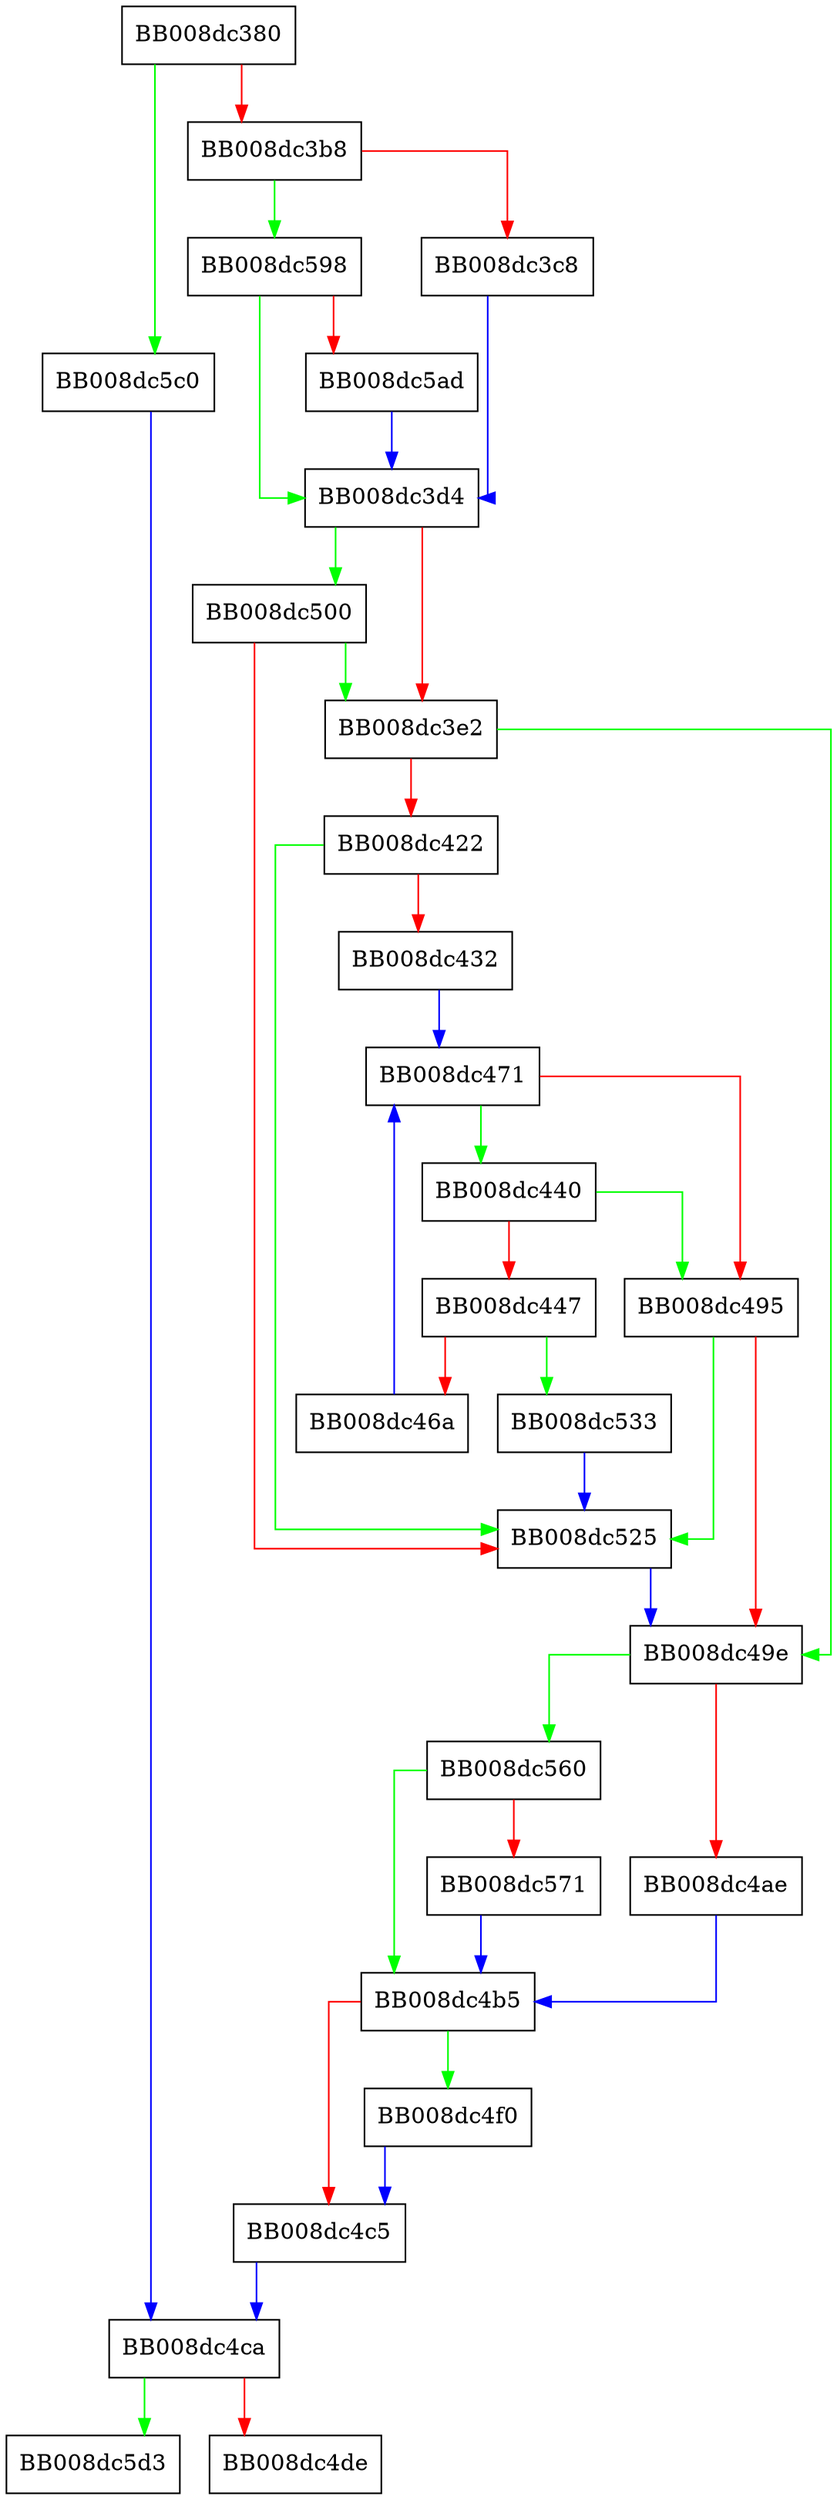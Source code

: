 digraph gethostbyname {
  node [shape="box"];
  graph [splines=ortho];
  BB008dc380 -> BB008dc5c0 [color="green"];
  BB008dc380 -> BB008dc3b8 [color="red"];
  BB008dc3b8 -> BB008dc598 [color="green"];
  BB008dc3b8 -> BB008dc3c8 [color="red"];
  BB008dc3c8 -> BB008dc3d4 [color="blue"];
  BB008dc3d4 -> BB008dc500 [color="green"];
  BB008dc3d4 -> BB008dc3e2 [color="red"];
  BB008dc3e2 -> BB008dc49e [color="green"];
  BB008dc3e2 -> BB008dc422 [color="red"];
  BB008dc422 -> BB008dc525 [color="green"];
  BB008dc422 -> BB008dc432 [color="red"];
  BB008dc432 -> BB008dc471 [color="blue"];
  BB008dc440 -> BB008dc495 [color="green"];
  BB008dc440 -> BB008dc447 [color="red"];
  BB008dc447 -> BB008dc533 [color="green"];
  BB008dc447 -> BB008dc46a [color="red"];
  BB008dc46a -> BB008dc471 [color="blue"];
  BB008dc471 -> BB008dc440 [color="green"];
  BB008dc471 -> BB008dc495 [color="red"];
  BB008dc495 -> BB008dc525 [color="green"];
  BB008dc495 -> BB008dc49e [color="red"];
  BB008dc49e -> BB008dc560 [color="green"];
  BB008dc49e -> BB008dc4ae [color="red"];
  BB008dc4ae -> BB008dc4b5 [color="blue"];
  BB008dc4b5 -> BB008dc4f0 [color="green"];
  BB008dc4b5 -> BB008dc4c5 [color="red"];
  BB008dc4c5 -> BB008dc4ca [color="blue"];
  BB008dc4ca -> BB008dc5d3 [color="green"];
  BB008dc4ca -> BB008dc4de [color="red"];
  BB008dc4f0 -> BB008dc4c5 [color="blue"];
  BB008dc500 -> BB008dc3e2 [color="green"];
  BB008dc500 -> BB008dc525 [color="red"];
  BB008dc525 -> BB008dc49e [color="blue"];
  BB008dc533 -> BB008dc525 [color="blue"];
  BB008dc560 -> BB008dc4b5 [color="green"];
  BB008dc560 -> BB008dc571 [color="red"];
  BB008dc571 -> BB008dc4b5 [color="blue"];
  BB008dc598 -> BB008dc3d4 [color="green"];
  BB008dc598 -> BB008dc5ad [color="red"];
  BB008dc5ad -> BB008dc3d4 [color="blue"];
  BB008dc5c0 -> BB008dc4ca [color="blue"];
}